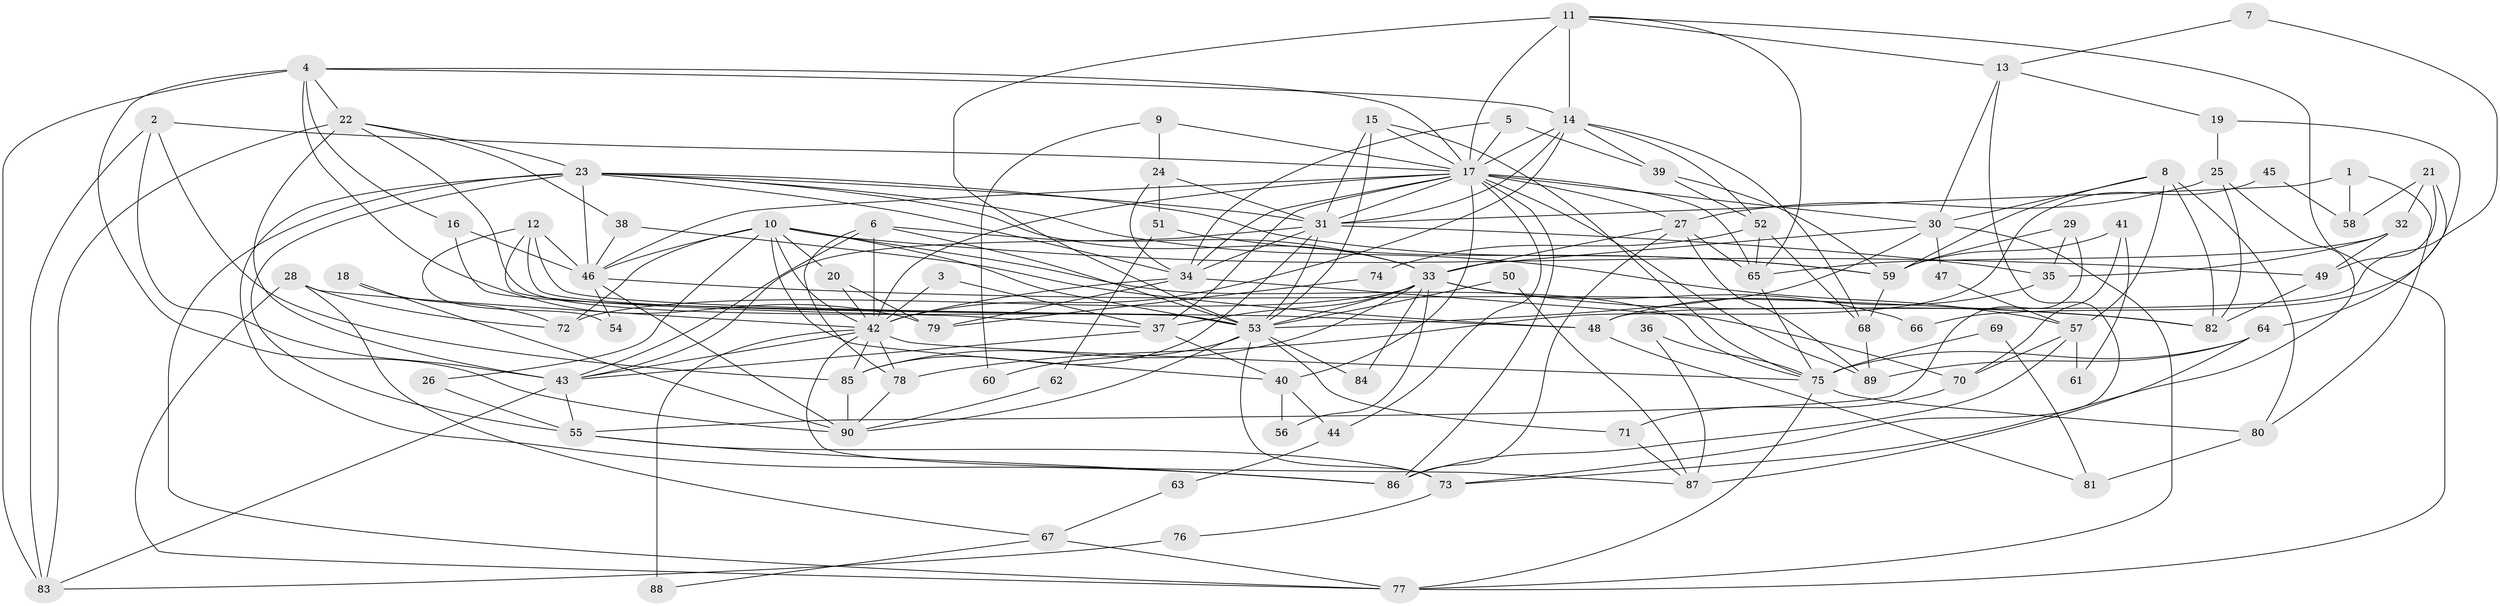 // original degree distribution, {3: 0.22818791946308725, 4: 0.28187919463087246, 5: 0.174496644295302, 2: 0.16778523489932887, 6: 0.0738255033557047, 7: 0.06040268456375839, 8: 0.006711409395973154, 9: 0.006711409395973154}
// Generated by graph-tools (version 1.1) at 2025/51/03/04/25 22:51:00]
// undirected, 90 vertices, 216 edges
graph export_dot {
  node [color=gray90,style=filled];
  1;
  2;
  3;
  4;
  5;
  6;
  7;
  8;
  9;
  10;
  11;
  12;
  13;
  14;
  15;
  16;
  17;
  18;
  19;
  20;
  21;
  22;
  23;
  24;
  25;
  26;
  27;
  28;
  29;
  30;
  31;
  32;
  33;
  34;
  35;
  36;
  37;
  38;
  39;
  40;
  41;
  42;
  43;
  44;
  45;
  46;
  47;
  48;
  49;
  50;
  51;
  52;
  53;
  54;
  55;
  56;
  57;
  58;
  59;
  60;
  61;
  62;
  63;
  64;
  65;
  66;
  67;
  68;
  69;
  70;
  71;
  72;
  73;
  74;
  75;
  76;
  77;
  78;
  79;
  80;
  81;
  82;
  83;
  84;
  85;
  86;
  87;
  88;
  89;
  90;
  1 -- 31 [weight=1.0];
  1 -- 58 [weight=1.0];
  1 -- 80 [weight=1.0];
  2 -- 17 [weight=1.0];
  2 -- 43 [weight=1.0];
  2 -- 83 [weight=1.0];
  2 -- 85 [weight=1.0];
  3 -- 37 [weight=1.0];
  3 -- 42 [weight=2.0];
  4 -- 14 [weight=1.0];
  4 -- 16 [weight=1.0];
  4 -- 17 [weight=1.0];
  4 -- 22 [weight=2.0];
  4 -- 79 [weight=1.0];
  4 -- 83 [weight=2.0];
  4 -- 90 [weight=1.0];
  5 -- 17 [weight=1.0];
  5 -- 34 [weight=1.0];
  5 -- 39 [weight=1.0];
  6 -- 33 [weight=1.0];
  6 -- 42 [weight=1.0];
  6 -- 43 [weight=1.0];
  6 -- 53 [weight=1.0];
  6 -- 78 [weight=1.0];
  7 -- 13 [weight=1.0];
  7 -- 48 [weight=1.0];
  8 -- 30 [weight=1.0];
  8 -- 57 [weight=1.0];
  8 -- 59 [weight=1.0];
  8 -- 80 [weight=1.0];
  8 -- 82 [weight=1.0];
  9 -- 17 [weight=1.0];
  9 -- 24 [weight=1.0];
  9 -- 60 [weight=1.0];
  10 -- 20 [weight=1.0];
  10 -- 26 [weight=1.0];
  10 -- 40 [weight=1.0];
  10 -- 42 [weight=1.0];
  10 -- 46 [weight=2.0];
  10 -- 49 [weight=1.0];
  10 -- 53 [weight=1.0];
  10 -- 72 [weight=1.0];
  10 -- 75 [weight=1.0];
  11 -- 13 [weight=1.0];
  11 -- 14 [weight=1.0];
  11 -- 17 [weight=2.0];
  11 -- 53 [weight=1.0];
  11 -- 65 [weight=1.0];
  11 -- 77 [weight=1.0];
  12 -- 37 [weight=1.0];
  12 -- 46 [weight=1.0];
  12 -- 48 [weight=1.0];
  12 -- 53 [weight=3.0];
  12 -- 54 [weight=1.0];
  13 -- 19 [weight=1.0];
  13 -- 30 [weight=1.0];
  13 -- 73 [weight=1.0];
  14 -- 17 [weight=1.0];
  14 -- 31 [weight=2.0];
  14 -- 39 [weight=1.0];
  14 -- 42 [weight=1.0];
  14 -- 52 [weight=1.0];
  14 -- 68 [weight=1.0];
  15 -- 17 [weight=1.0];
  15 -- 31 [weight=1.0];
  15 -- 53 [weight=1.0];
  15 -- 75 [weight=1.0];
  16 -- 46 [weight=1.0];
  16 -- 53 [weight=1.0];
  17 -- 27 [weight=1.0];
  17 -- 30 [weight=2.0];
  17 -- 31 [weight=1.0];
  17 -- 34 [weight=1.0];
  17 -- 37 [weight=1.0];
  17 -- 40 [weight=1.0];
  17 -- 42 [weight=2.0];
  17 -- 44 [weight=1.0];
  17 -- 46 [weight=1.0];
  17 -- 65 [weight=1.0];
  17 -- 86 [weight=1.0];
  17 -- 89 [weight=1.0];
  18 -- 72 [weight=1.0];
  18 -- 90 [weight=1.0];
  19 -- 25 [weight=1.0];
  19 -- 66 [weight=1.0];
  20 -- 42 [weight=1.0];
  20 -- 79 [weight=1.0];
  21 -- 32 [weight=1.0];
  21 -- 49 [weight=1.0];
  21 -- 58 [weight=1.0];
  21 -- 64 [weight=1.0];
  22 -- 23 [weight=1.0];
  22 -- 38 [weight=1.0];
  22 -- 43 [weight=1.0];
  22 -- 53 [weight=1.0];
  22 -- 83 [weight=1.0];
  23 -- 31 [weight=1.0];
  23 -- 33 [weight=1.0];
  23 -- 34 [weight=1.0];
  23 -- 46 [weight=1.0];
  23 -- 55 [weight=1.0];
  23 -- 57 [weight=1.0];
  23 -- 59 [weight=1.0];
  23 -- 77 [weight=2.0];
  23 -- 86 [weight=1.0];
  24 -- 31 [weight=1.0];
  24 -- 34 [weight=1.0];
  24 -- 51 [weight=1.0];
  25 -- 27 [weight=1.0];
  25 -- 73 [weight=1.0];
  25 -- 82 [weight=1.0];
  26 -- 55 [weight=1.0];
  27 -- 33 [weight=1.0];
  27 -- 65 [weight=1.0];
  27 -- 86 [weight=1.0];
  27 -- 89 [weight=1.0];
  28 -- 42 [weight=1.0];
  28 -- 67 [weight=1.0];
  28 -- 72 [weight=1.0];
  28 -- 77 [weight=1.0];
  29 -- 35 [weight=1.0];
  29 -- 55 [weight=1.0];
  29 -- 59 [weight=1.0];
  30 -- 33 [weight=1.0];
  30 -- 47 [weight=1.0];
  30 -- 53 [weight=1.0];
  30 -- 77 [weight=2.0];
  31 -- 34 [weight=1.0];
  31 -- 35 [weight=1.0];
  31 -- 43 [weight=2.0];
  31 -- 53 [weight=1.0];
  31 -- 85 [weight=1.0];
  32 -- 35 [weight=1.0];
  32 -- 49 [weight=1.0];
  32 -- 65 [weight=1.0];
  33 -- 37 [weight=1.0];
  33 -- 53 [weight=1.0];
  33 -- 56 [weight=1.0];
  33 -- 66 [weight=1.0];
  33 -- 72 [weight=1.0];
  33 -- 82 [weight=1.0];
  33 -- 84 [weight=1.0];
  33 -- 85 [weight=1.0];
  34 -- 42 [weight=1.0];
  34 -- 70 [weight=1.0];
  34 -- 79 [weight=1.0];
  35 -- 48 [weight=1.0];
  36 -- 75 [weight=1.0];
  36 -- 87 [weight=1.0];
  37 -- 40 [weight=1.0];
  37 -- 43 [weight=1.0];
  38 -- 46 [weight=1.0];
  38 -- 48 [weight=1.0];
  39 -- 52 [weight=1.0];
  39 -- 59 [weight=1.0];
  40 -- 44 [weight=1.0];
  40 -- 56 [weight=1.0];
  41 -- 59 [weight=1.0];
  41 -- 61 [weight=1.0];
  41 -- 70 [weight=1.0];
  42 -- 43 [weight=1.0];
  42 -- 75 [weight=1.0];
  42 -- 78 [weight=1.0];
  42 -- 85 [weight=1.0];
  42 -- 87 [weight=1.0];
  42 -- 88 [weight=2.0];
  43 -- 55 [weight=1.0];
  43 -- 83 [weight=1.0];
  44 -- 63 [weight=1.0];
  45 -- 58 [weight=1.0];
  45 -- 78 [weight=1.0];
  46 -- 54 [weight=1.0];
  46 -- 82 [weight=1.0];
  46 -- 90 [weight=1.0];
  47 -- 57 [weight=1.0];
  48 -- 81 [weight=1.0];
  49 -- 82 [weight=1.0];
  50 -- 53 [weight=1.0];
  50 -- 87 [weight=1.0];
  51 -- 59 [weight=1.0];
  51 -- 62 [weight=1.0];
  52 -- 65 [weight=1.0];
  52 -- 68 [weight=1.0];
  52 -- 74 [weight=1.0];
  53 -- 60 [weight=1.0];
  53 -- 71 [weight=1.0];
  53 -- 73 [weight=1.0];
  53 -- 84 [weight=2.0];
  53 -- 90 [weight=1.0];
  55 -- 73 [weight=1.0];
  55 -- 86 [weight=1.0];
  57 -- 61 [weight=1.0];
  57 -- 70 [weight=1.0];
  57 -- 86 [weight=1.0];
  59 -- 68 [weight=1.0];
  62 -- 90 [weight=1.0];
  63 -- 67 [weight=1.0];
  64 -- 75 [weight=1.0];
  64 -- 87 [weight=1.0];
  64 -- 89 [weight=1.0];
  65 -- 75 [weight=1.0];
  67 -- 77 [weight=1.0];
  67 -- 88 [weight=1.0];
  68 -- 89 [weight=1.0];
  69 -- 75 [weight=1.0];
  69 -- 81 [weight=1.0];
  70 -- 71 [weight=1.0];
  71 -- 87 [weight=1.0];
  73 -- 76 [weight=1.0];
  74 -- 79 [weight=1.0];
  75 -- 77 [weight=1.0];
  75 -- 80 [weight=1.0];
  76 -- 83 [weight=1.0];
  78 -- 90 [weight=1.0];
  80 -- 81 [weight=1.0];
  85 -- 90 [weight=1.0];
}
